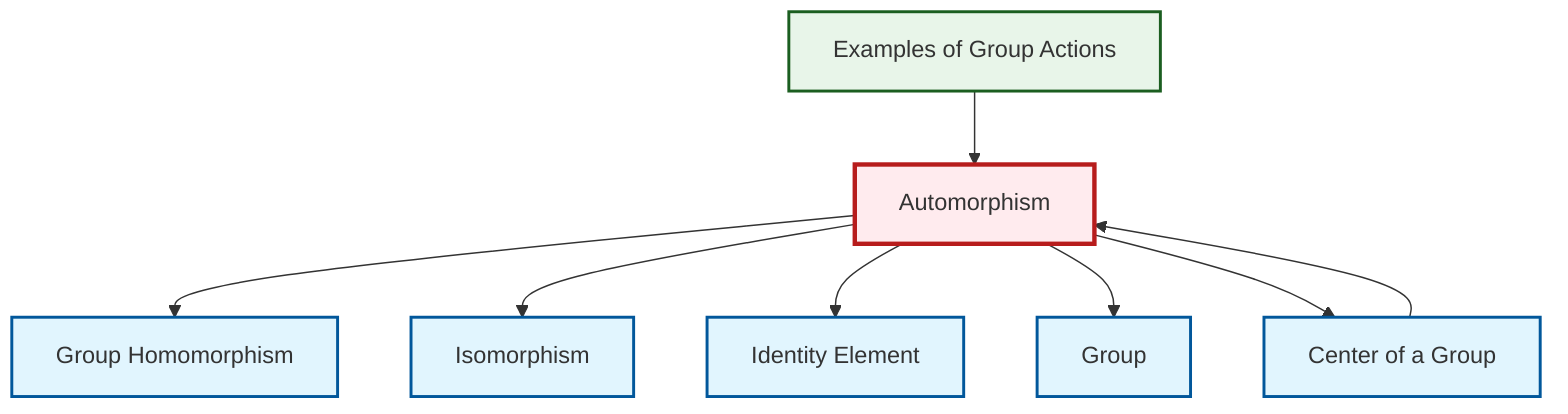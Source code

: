 graph TD
    classDef definition fill:#e1f5fe,stroke:#01579b,stroke-width:2px
    classDef theorem fill:#f3e5f5,stroke:#4a148c,stroke-width:2px
    classDef axiom fill:#fff3e0,stroke:#e65100,stroke-width:2px
    classDef example fill:#e8f5e9,stroke:#1b5e20,stroke-width:2px
    classDef current fill:#ffebee,stroke:#b71c1c,stroke-width:3px
    ex-group-action-examples["Examples of Group Actions"]:::example
    def-automorphism["Automorphism"]:::definition
    def-homomorphism["Group Homomorphism"]:::definition
    def-identity-element["Identity Element"]:::definition
    def-group["Group"]:::definition
    def-isomorphism["Isomorphism"]:::definition
    def-center-of-group["Center of a Group"]:::definition
    def-automorphism --> def-homomorphism
    def-automorphism --> def-isomorphism
    def-automorphism --> def-identity-element
    def-center-of-group --> def-automorphism
    def-automorphism --> def-group
    def-automorphism --> def-center-of-group
    ex-group-action-examples --> def-automorphism
    class def-automorphism current